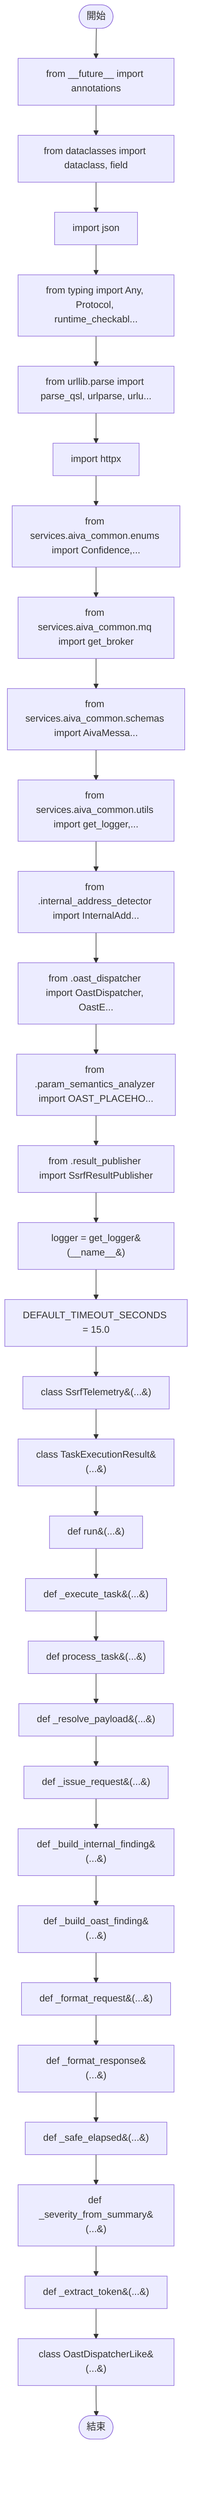 flowchart TB
    n1([開始])
    n2([結束])
    n3[from __future__ import annotations]
    n4[from dataclasses import dataclass, field]
    n5[import json]
    n6[from typing import Any, Protocol, runtime_checkabl...]
    n7[from urllib.parse import parse_qsl, urlparse, urlu...]
    n8[import httpx]
    n9[from services.aiva_common.enums import Confidence,...]
    n10[from services.aiva_common.mq import get_broker]
    n11[from services.aiva_common.schemas import AivaMessa...]
    n12[from services.aiva_common.utils import get_logger,...]
    n13[from .internal_address_detector import InternalAdd...]
    n14[from .oast_dispatcher import OastDispatcher, OastE...]
    n15[from .param_semantics_analyzer import OAST_PLACEHO...]
    n16[from .result_publisher import SsrfResultPublisher]
    n17[logger = get_logger&#40;__name__&#41;]
    n18[DEFAULT_TIMEOUT_SECONDS = 15.0]
    n19[class SsrfTelemetry&#40;...&#41;]
    n20[class TaskExecutionResult&#40;...&#41;]
    n21[def run&#40;...&#41;]
    n22[def _execute_task&#40;...&#41;]
    n23[def process_task&#40;...&#41;]
    n24[def _resolve_payload&#40;...&#41;]
    n25[def _issue_request&#40;...&#41;]
    n26[def _build_internal_finding&#40;...&#41;]
    n27[def _build_oast_finding&#40;...&#41;]
    n28[def _format_request&#40;...&#41;]
    n29[def _format_response&#40;...&#41;]
    n30[def _safe_elapsed&#40;...&#41;]
    n31[def _severity_from_summary&#40;...&#41;]
    n32[def _extract_token&#40;...&#41;]
    n33[class OastDispatcherLike&#40;...&#41;]
    n1 --> n3
    n3 --> n4
    n4 --> n5
    n5 --> n6
    n6 --> n7
    n7 --> n8
    n8 --> n9
    n9 --> n10
    n10 --> n11
    n11 --> n12
    n12 --> n13
    n13 --> n14
    n14 --> n15
    n15 --> n16
    n16 --> n17
    n17 --> n18
    n18 --> n19
    n19 --> n20
    n20 --> n21
    n21 --> n22
    n22 --> n23
    n23 --> n24
    n24 --> n25
    n25 --> n26
    n26 --> n27
    n27 --> n28
    n28 --> n29
    n29 --> n30
    n30 --> n31
    n31 --> n32
    n32 --> n33
    n33 --> n2